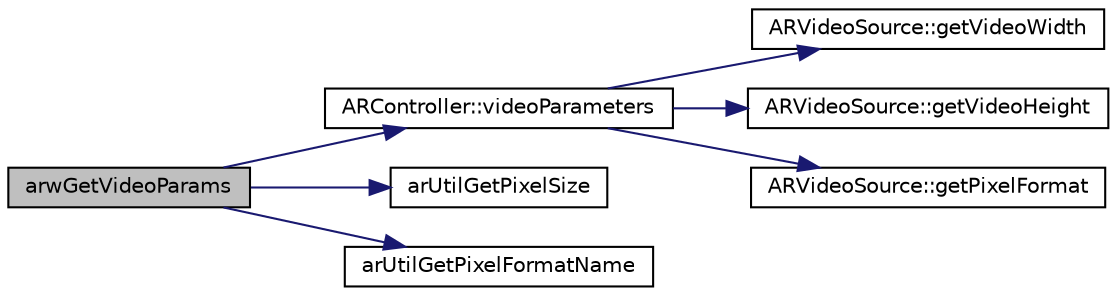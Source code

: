 digraph "arwGetVideoParams"
{
 // INTERACTIVE_SVG=YES
  edge [fontname="Helvetica",fontsize="10",labelfontname="Helvetica",labelfontsize="10"];
  node [fontname="Helvetica",fontsize="10",shape=record];
  rankdir="LR";
  Node1 [label="arwGetVideoParams",height=0.2,width=0.4,color="black", fillcolor="grey75", style="filled", fontcolor="black"];
  Node1 -> Node2 [color="midnightblue",fontsize="10",style="solid",fontname="Helvetica"];
  Node2 [label="ARController::videoParameters",height=0.2,width=0.4,color="black", fillcolor="white", style="filled",URL="$class_a_r_controller.html#ae504ee5e5ac8dea6f044f7f96f472cdb",tooltip="Reports width, height and pixel format of a video source. "];
  Node2 -> Node3 [color="midnightblue",fontsize="10",style="solid",fontname="Helvetica"];
  Node3 [label="ARVideoSource::getVideoWidth",height=0.2,width=0.4,color="black", fillcolor="white", style="filled",URL="$class_a_r_video_source.html#abee133d378f5c800b9184a983b02a46d",tooltip="Returns the width of the video in pixels. "];
  Node2 -> Node4 [color="midnightblue",fontsize="10",style="solid",fontname="Helvetica"];
  Node4 [label="ARVideoSource::getVideoHeight",height=0.2,width=0.4,color="black", fillcolor="white", style="filled",URL="$class_a_r_video_source.html#ad891987fbd5707889d159319841f866d",tooltip="Returns the height of the video in pixels. "];
  Node2 -> Node5 [color="midnightblue",fontsize="10",style="solid",fontname="Helvetica"];
  Node5 [label="ARVideoSource::getPixelFormat",height=0.2,width=0.4,color="black", fillcolor="white", style="filled",URL="$class_a_r_video_source.html#aa7b003e7ab2ce739d0940172bd91ca3c",tooltip="Returns the pixel format of the video. "];
  Node1 -> Node6 [color="midnightblue",fontsize="10",style="solid",fontname="Helvetica"];
  Node6 [label="arUtilGetPixelSize",height=0.2,width=0.4,color="black", fillcolor="white", style="filled",URL="$ar_util_8c.html#a97d737ba2827a9edfd10deefb3ce03b4",tooltip="Get the size in bytes of a single pixel for a given pixel format. "];
  Node1 -> Node7 [color="midnightblue",fontsize="10",style="solid",fontname="Helvetica"];
  Node7 [label="arUtilGetPixelFormatName",height=0.2,width=0.4,color="black", fillcolor="white", style="filled",URL="$ar_util_8c.html#a6fc7ced3a5cee590c5e9f0166b83a6d7",tooltip="Get a string holding a descriptive name for a given pixel format enumeration. "];
}
